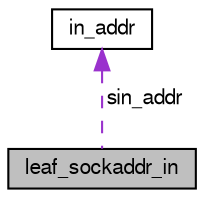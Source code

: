 digraph "leaf_sockaddr_in"
{
  bgcolor="transparent";
  edge [fontname="FreeSans",fontsize="10",labelfontname="FreeSans",labelfontsize="10"];
  node [fontname="FreeSans",fontsize="10",shape=record];
  Node1 [label="leaf_sockaddr_in",height=0.2,width=0.4,color="black", fillcolor="grey75", style="filled" fontcolor="black"];
  Node2 -> Node1 [dir="back",color="darkorchid3",fontsize="10",style="dashed",label=" sin_addr" ,fontname="FreeSans"];
  Node2 [label="in_addr",height=0.2,width=0.4,color="black",URL="$structin__addr.html"];
}
